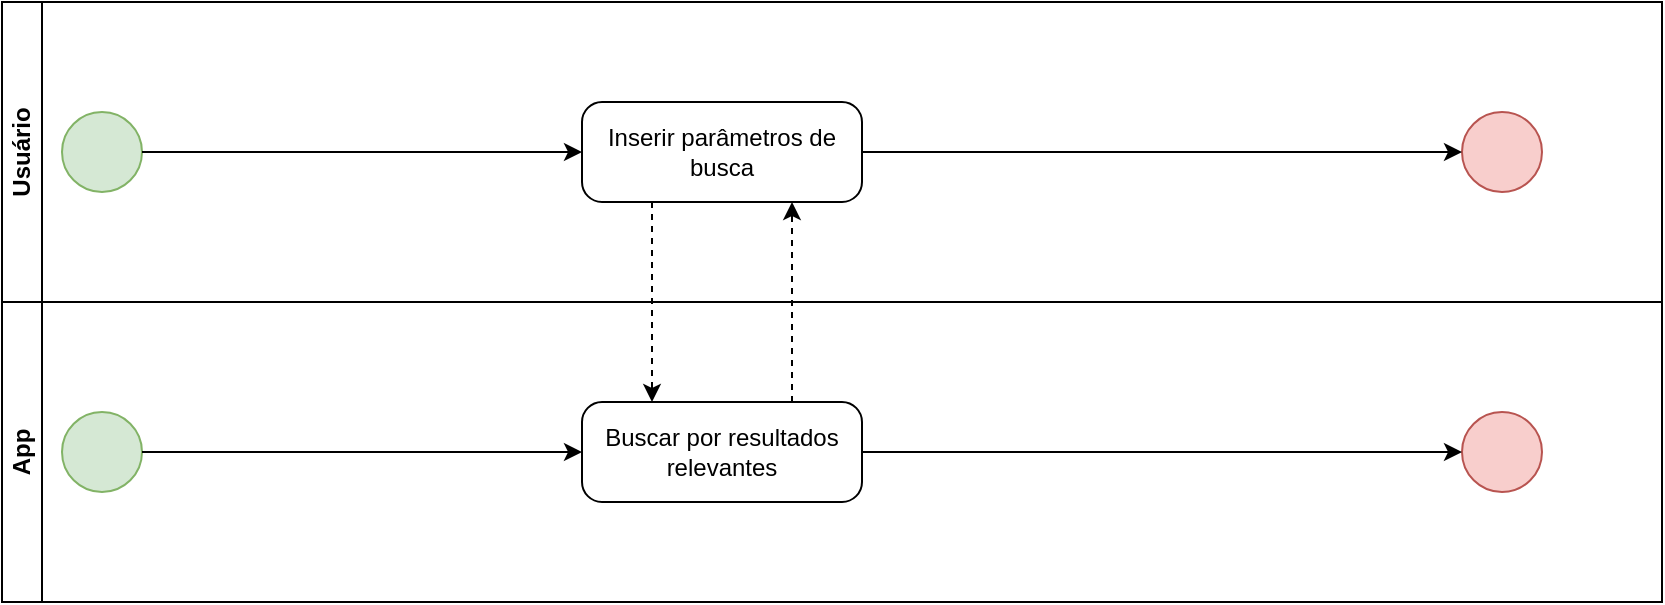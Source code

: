 <mxfile version="23.1.6" type="device">
  <diagram name="Page-1" id="2a216829-ef6e-dabb-86c1-c78162f3ba2b">
    <mxGraphModel dx="1434" dy="772" grid="1" gridSize="10" guides="1" tooltips="1" connect="1" arrows="1" fold="1" page="1" pageScale="1" pageWidth="850" pageHeight="1100" background="none" math="0" shadow="0">
      <root>
        <mxCell id="0" />
        <mxCell id="1" parent="0" />
        <mxCell id="ZpPQKn9r_8TpebrVd8-8-6" value="Usuário" style="swimlane;startSize=20;horizontal=0;html=1;whiteSpace=wrap;" parent="1" vertex="1">
          <mxGeometry x="10" y="10" width="830" height="150" as="geometry">
            <mxRectangle x="10" y="10" width="40" height="80" as="alternateBounds" />
          </mxGeometry>
        </mxCell>
        <mxCell id="ZpPQKn9r_8TpebrVd8-8-3" value="" style="points=[[0.145,0.145,0],[0.5,0,0],[0.855,0.145,0],[1,0.5,0],[0.855,0.855,0],[0.5,1,0],[0.145,0.855,0],[0,0.5,0]];shape=mxgraph.bpmn.event;html=1;verticalLabelPosition=bottom;labelBackgroundColor=#ffffff;verticalAlign=top;align=center;perimeter=ellipsePerimeter;outlineConnect=0;aspect=fixed;outline=standard;symbol=general;fillColor=#d5e8d4;strokeColor=#82b366;" parent="ZpPQKn9r_8TpebrVd8-8-6" vertex="1">
          <mxGeometry x="30" y="55" width="40" height="40" as="geometry" />
        </mxCell>
        <mxCell id="ZpPQKn9r_8TpebrVd8-8-4" value="" style="points=[[0.145,0.145,0],[0.5,0,0],[0.855,0.145,0],[1,0.5,0],[0.855,0.855,0],[0.5,1,0],[0.145,0.855,0],[0,0.5,0]];shape=mxgraph.bpmn.event;html=1;verticalLabelPosition=bottom;labelBackgroundColor=#ffffff;verticalAlign=top;align=center;perimeter=ellipsePerimeter;outlineConnect=0;aspect=fixed;outline=standard;symbol=general;fillColor=#f8cecc;strokeColor=#b85450;" parent="ZpPQKn9r_8TpebrVd8-8-6" vertex="1">
          <mxGeometry x="730" y="55" width="40" height="40" as="geometry" />
        </mxCell>
        <mxCell id="1TNBx_tsy-_WQuN2GjOq-12" value="Inserir parâmetros de busca" style="points=[[0.25,0,0],[0.5,0,0],[0.75,0,0],[1,0.25,0],[1,0.5,0],[1,0.75,0],[0.75,1,0],[0.5,1,0],[0.25,1,0],[0,0.75,0],[0,0.5,0],[0,0.25,0]];shape=mxgraph.bpmn.task;whiteSpace=wrap;rectStyle=rounded;size=10;html=1;container=1;expand=0;collapsible=0;taskMarker=abstract;" vertex="1" parent="ZpPQKn9r_8TpebrVd8-8-6">
          <mxGeometry x="290" y="50" width="140" height="50" as="geometry" />
        </mxCell>
        <mxCell id="1TNBx_tsy-_WQuN2GjOq-13" style="edgeStyle=orthogonalEdgeStyle;rounded=0;orthogonalLoop=1;jettySize=auto;html=1;exitX=1;exitY=0.5;exitDx=0;exitDy=0;exitPerimeter=0;entryX=0;entryY=0.5;entryDx=0;entryDy=0;entryPerimeter=0;" edge="1" parent="ZpPQKn9r_8TpebrVd8-8-6" source="ZpPQKn9r_8TpebrVd8-8-3" target="1TNBx_tsy-_WQuN2GjOq-12">
          <mxGeometry relative="1" as="geometry" />
        </mxCell>
        <mxCell id="1TNBx_tsy-_WQuN2GjOq-18" style="edgeStyle=orthogonalEdgeStyle;rounded=0;orthogonalLoop=1;jettySize=auto;html=1;exitX=1;exitY=0.5;exitDx=0;exitDy=0;exitPerimeter=0;entryX=0;entryY=0.5;entryDx=0;entryDy=0;entryPerimeter=0;" edge="1" parent="ZpPQKn9r_8TpebrVd8-8-6" source="1TNBx_tsy-_WQuN2GjOq-12" target="ZpPQKn9r_8TpebrVd8-8-4">
          <mxGeometry relative="1" as="geometry" />
        </mxCell>
        <mxCell id="1TNBx_tsy-_WQuN2GjOq-3" value="App" style="swimlane;startSize=20;horizontal=0;html=1;whiteSpace=wrap;" vertex="1" parent="1">
          <mxGeometry x="10" y="160" width="830" height="150" as="geometry">
            <mxRectangle x="10" y="10" width="40" height="80" as="alternateBounds" />
          </mxGeometry>
        </mxCell>
        <mxCell id="1TNBx_tsy-_WQuN2GjOq-5" value="" style="points=[[0.145,0.145,0],[0.5,0,0],[0.855,0.145,0],[1,0.5,0],[0.855,0.855,0],[0.5,1,0],[0.145,0.855,0],[0,0.5,0]];shape=mxgraph.bpmn.event;html=1;verticalLabelPosition=bottom;labelBackgroundColor=#ffffff;verticalAlign=top;align=center;perimeter=ellipsePerimeter;outlineConnect=0;aspect=fixed;outline=standard;symbol=general;fillColor=#d5e8d4;strokeColor=#82b366;" vertex="1" parent="1TNBx_tsy-_WQuN2GjOq-3">
          <mxGeometry x="30" y="55" width="40" height="40" as="geometry" />
        </mxCell>
        <mxCell id="1TNBx_tsy-_WQuN2GjOq-7" value="" style="points=[[0.145,0.145,0],[0.5,0,0],[0.855,0.145,0],[1,0.5,0],[0.855,0.855,0],[0.5,1,0],[0.145,0.855,0],[0,0.5,0]];shape=mxgraph.bpmn.event;html=1;verticalLabelPosition=bottom;labelBackgroundColor=#ffffff;verticalAlign=top;align=center;perimeter=ellipsePerimeter;outlineConnect=0;aspect=fixed;outline=standard;symbol=general;fillColor=#f8cecc;strokeColor=#b85450;" vertex="1" parent="1TNBx_tsy-_WQuN2GjOq-3">
          <mxGeometry x="730" y="55" width="40" height="40" as="geometry" />
        </mxCell>
        <mxCell id="1TNBx_tsy-_WQuN2GjOq-14" value="Buscar por resultados relevantes" style="points=[[0.25,0,0],[0.5,0,0],[0.75,0,0],[1,0.25,0],[1,0.5,0],[1,0.75,0],[0.75,1,0],[0.5,1,0],[0.25,1,0],[0,0.75,0],[0,0.5,0],[0,0.25,0]];shape=mxgraph.bpmn.task;whiteSpace=wrap;rectStyle=rounded;size=10;html=1;container=1;expand=0;collapsible=0;taskMarker=abstract;" vertex="1" parent="1TNBx_tsy-_WQuN2GjOq-3">
          <mxGeometry x="290" y="50" width="140" height="50" as="geometry" />
        </mxCell>
        <mxCell id="1TNBx_tsy-_WQuN2GjOq-15" style="edgeStyle=orthogonalEdgeStyle;rounded=0;orthogonalLoop=1;jettySize=auto;html=1;exitX=1;exitY=0.5;exitDx=0;exitDy=0;exitPerimeter=0;entryX=0;entryY=0.5;entryDx=0;entryDy=0;entryPerimeter=0;" edge="1" parent="1TNBx_tsy-_WQuN2GjOq-3" source="1TNBx_tsy-_WQuN2GjOq-5" target="1TNBx_tsy-_WQuN2GjOq-14">
          <mxGeometry relative="1" as="geometry" />
        </mxCell>
        <mxCell id="1TNBx_tsy-_WQuN2GjOq-22" style="edgeStyle=orthogonalEdgeStyle;rounded=0;orthogonalLoop=1;jettySize=auto;html=1;exitX=1;exitY=0.5;exitDx=0;exitDy=0;exitPerimeter=0;entryX=0;entryY=0.5;entryDx=0;entryDy=0;entryPerimeter=0;" edge="1" parent="1TNBx_tsy-_WQuN2GjOq-3" source="1TNBx_tsy-_WQuN2GjOq-14" target="1TNBx_tsy-_WQuN2GjOq-7">
          <mxGeometry relative="1" as="geometry" />
        </mxCell>
        <mxCell id="1TNBx_tsy-_WQuN2GjOq-19" style="edgeStyle=orthogonalEdgeStyle;rounded=0;orthogonalLoop=1;jettySize=auto;html=1;exitX=0.25;exitY=1;exitDx=0;exitDy=0;exitPerimeter=0;entryX=0.25;entryY=0;entryDx=0;entryDy=0;entryPerimeter=0;dashed=1;" edge="1" parent="1" source="1TNBx_tsy-_WQuN2GjOq-12" target="1TNBx_tsy-_WQuN2GjOq-14">
          <mxGeometry relative="1" as="geometry" />
        </mxCell>
        <mxCell id="1TNBx_tsy-_WQuN2GjOq-21" style="edgeStyle=orthogonalEdgeStyle;rounded=0;orthogonalLoop=1;jettySize=auto;html=1;exitX=0.75;exitY=0;exitDx=0;exitDy=0;exitPerimeter=0;entryX=0.75;entryY=1;entryDx=0;entryDy=0;entryPerimeter=0;dashed=1;" edge="1" parent="1" source="1TNBx_tsy-_WQuN2GjOq-14" target="1TNBx_tsy-_WQuN2GjOq-12">
          <mxGeometry relative="1" as="geometry" />
        </mxCell>
      </root>
    </mxGraphModel>
  </diagram>
</mxfile>
